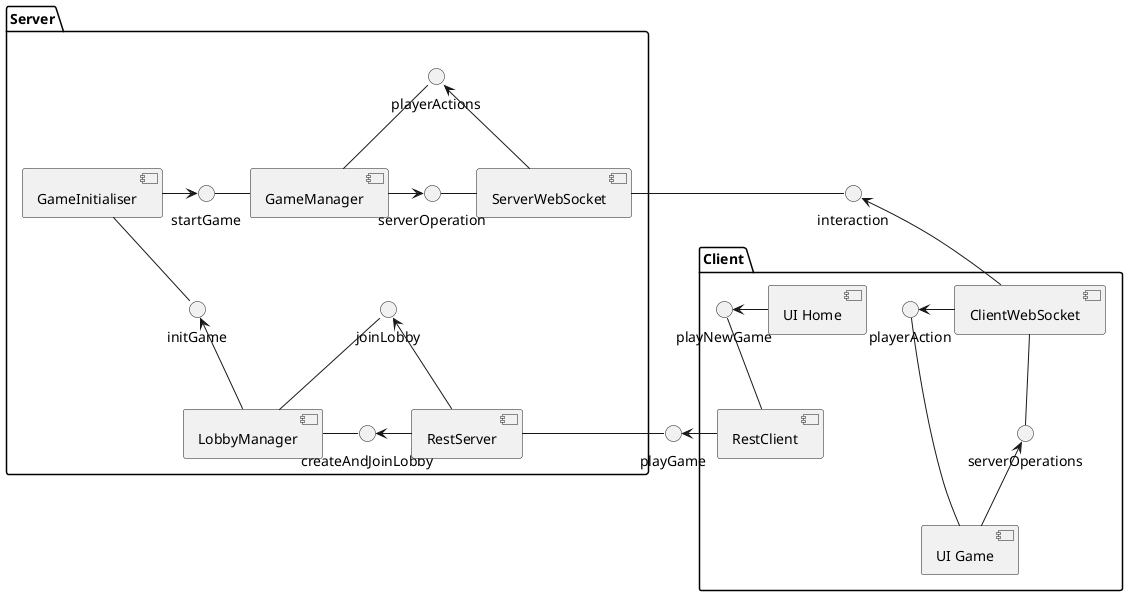 @startuml
'https://plantuml.com/component-diagram


package "Server" {

  [GameInitialiser] -d- "initGame"
  "initGame" <-d- [LobbyManager]

  [GameManager] -l- "startGame"
   "startGame" <-l- [GameInitialiser]

  [ServerWebSocket] -l- "serverOperation"
  "serverOperation" <-l- [GameManager]

  [GameManager] -u- "playerActions"
  "playerActions" <-- [ServerWebSocket]

  [LobbyManager] -r- "createAndJoinLobby"
  "createAndJoinLobby" <-r- [RestServer]

  [LobbyManager] -u- "joinLobby"
  "joinLobby" <-- [RestServer]



}

[RestServer] -r- "playGame"
[ServerWebSocket] -r- "interaction"

package "Client"{

    "interaction" <-- [ClientWebSocket]
    [ClientWebSocket] -l-> "playerAction"
    [ClientWebSocket] -- "serverOperations"

    "playerAction" -- [UI Game]
    "serverOperations" <-- [UI Game]


   "playGame" <-r- [RestClient]

   [UI Home] -l-> "playNewGame"
   "playNewGame" -- [RestClient]





}






@enduml
